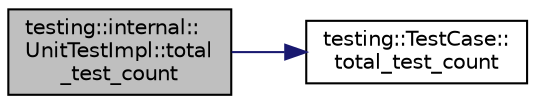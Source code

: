 digraph "testing::internal::UnitTestImpl::total_test_count"
{
  edge [fontname="Helvetica",fontsize="10",labelfontname="Helvetica",labelfontsize="10"];
  node [fontname="Helvetica",fontsize="10",shape=record];
  rankdir="LR";
  Node612 [label="testing::internal::\lUnitTestImpl::total\l_test_count",height=0.2,width=0.4,color="black", fillcolor="grey75", style="filled", fontcolor="black"];
  Node612 -> Node613 [color="midnightblue",fontsize="10",style="solid",fontname="Helvetica"];
  Node613 [label="testing::TestCase::\ltotal_test_count",height=0.2,width=0.4,color="black", fillcolor="white", style="filled",URL="$d0/dfa/classtesting_1_1_test_case.html#aba3cab19aaf7295284f0832f2cf895a3"];
}
